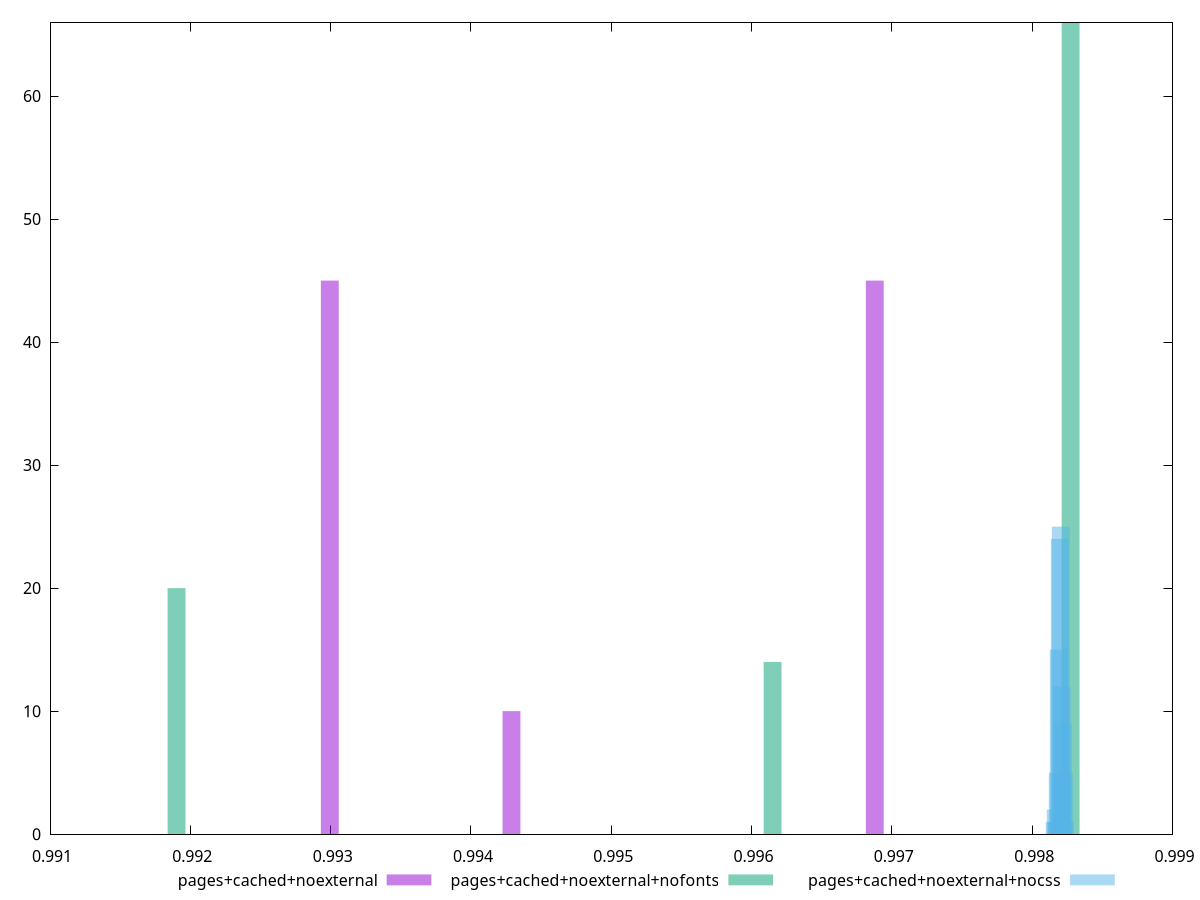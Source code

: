 $_pagesCachedNoexternal <<EOF
0.9968781518956439 45
0.9929942110441025 45
0.9942888579946163 10
EOF
$_pagesCachedNoexternalNofonts <<EOF
0.9982738228980992 66
0.9961498360408693 14
0.9919018623264092 20
EOF
$_pagesCachedNoexternalNocss <<EOF
0.9982037809042695 25
0.9982109580440723 12
0.998218135183875 9
0.998189426624664 15
0.9982253123236777 5
0.9981966037644668 24
0.9981750723450586 1
0.9981607180654531 1
0.9981822494848613 5
0.9981678952052558 2
0.9982324894634805 1
EOF
set key outside below
set terminal pngcairo
set output "report_00004_2020-11-02T20-21-41.718Z/first-cpu-idle/first-cpu-idle_pages+cached+noexternal_pages+cached+noexternal+nofonts_pages+cached+noexternal+nocss+hist.png"
set boxwidth 0.00012743921143379966
set style fill transparent solid 0.5 noborder
set yrange [0:66]
plot $_pagesCachedNoexternal title "pages+cached+noexternal" with boxes ,$_pagesCachedNoexternalNofonts title "pages+cached+noexternal+nofonts" with boxes ,$_pagesCachedNoexternalNocss title "pages+cached+noexternal+nocss" with boxes ,